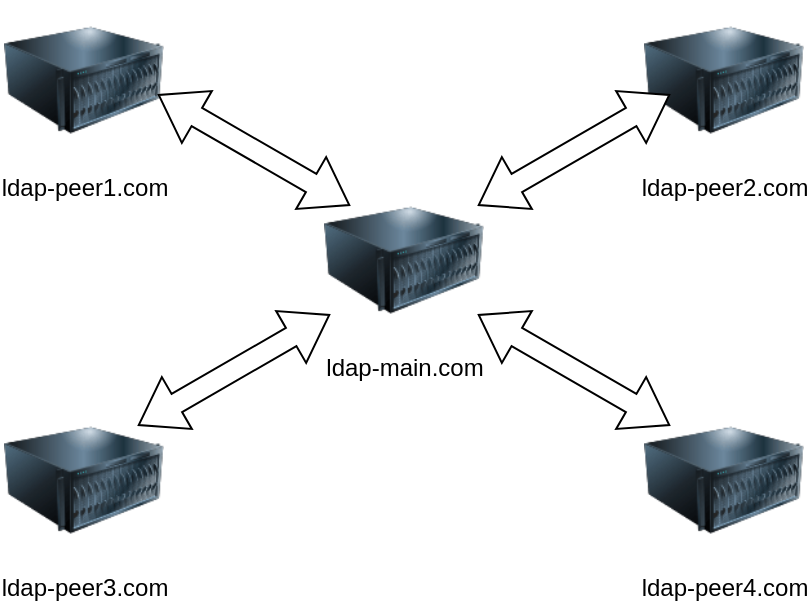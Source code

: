 <mxfile version="20.5.1" type="github">
  <diagram id="GVNMqE3Pz9jLrMNwFkX1" name="Страница 1">
    <mxGraphModel dx="1422" dy="762" grid="1" gridSize="10" guides="1" tooltips="1" connect="1" arrows="1" fold="1" page="1" pageScale="1" pageWidth="827" pageHeight="1169" math="0" shadow="0">
      <root>
        <mxCell id="0" />
        <mxCell id="1" parent="0" />
        <mxCell id="ESEDkcJwH4wxh5NlXbXa-1" value="ldap-main.com" style="image;html=1;image=img/lib/clip_art/computers/Server_128x128.png" vertex="1" parent="1">
          <mxGeometry x="360" y="290" width="80" height="80" as="geometry" />
        </mxCell>
        <mxCell id="ESEDkcJwH4wxh5NlXbXa-2" value="ldap-peer1.com" style="image;html=1;image=img/lib/clip_art/computers/Server_128x128.png" vertex="1" parent="1">
          <mxGeometry x="200" y="200" width="80" height="80" as="geometry" />
        </mxCell>
        <mxCell id="ESEDkcJwH4wxh5NlXbXa-3" value="ldap-peer2.com" style="image;html=1;image=img/lib/clip_art/computers/Server_128x128.png" vertex="1" parent="1">
          <mxGeometry x="520" y="200" width="80" height="80" as="geometry" />
        </mxCell>
        <mxCell id="ESEDkcJwH4wxh5NlXbXa-4" value="ldap-peer3.com" style="image;html=1;image=img/lib/clip_art/computers/Server_128x128.png" vertex="1" parent="1">
          <mxGeometry x="200" y="400" width="80" height="80" as="geometry" />
        </mxCell>
        <mxCell id="ESEDkcJwH4wxh5NlXbXa-5" value="ldap-peer4.com" style="image;html=1;image=img/lib/clip_art/computers/Server_128x128.png" vertex="1" parent="1">
          <mxGeometry x="520" y="400" width="80" height="80" as="geometry" />
        </mxCell>
        <mxCell id="ESEDkcJwH4wxh5NlXbXa-9" value="" style="html=1;shadow=0;dashed=0;align=center;verticalAlign=middle;shape=mxgraph.arrows2.twoWayArrow;dy=0.65;dx=22;rotation=-30;" vertex="1" parent="1">
          <mxGeometry x="260" y="370" width="110" height="30" as="geometry" />
        </mxCell>
        <mxCell id="ESEDkcJwH4wxh5NlXbXa-10" value="" style="html=1;shadow=0;dashed=0;align=center;verticalAlign=middle;shape=mxgraph.arrows2.twoWayArrow;dy=0.65;dx=22;rotation=30;" vertex="1" parent="1">
          <mxGeometry x="430" y="370" width="110" height="30" as="geometry" />
        </mxCell>
        <mxCell id="ESEDkcJwH4wxh5NlXbXa-11" value="" style="html=1;shadow=0;dashed=0;align=center;verticalAlign=middle;shape=mxgraph.arrows2.twoWayArrow;dy=0.65;dx=22;rotation=30;" vertex="1" parent="1">
          <mxGeometry x="270" y="260" width="110" height="30" as="geometry" />
        </mxCell>
        <mxCell id="ESEDkcJwH4wxh5NlXbXa-12" value="" style="html=1;shadow=0;dashed=0;align=center;verticalAlign=middle;shape=mxgraph.arrows2.twoWayArrow;dy=0.65;dx=22;rotation=-30;" vertex="1" parent="1">
          <mxGeometry x="430" y="260" width="110" height="30" as="geometry" />
        </mxCell>
      </root>
    </mxGraphModel>
  </diagram>
</mxfile>
